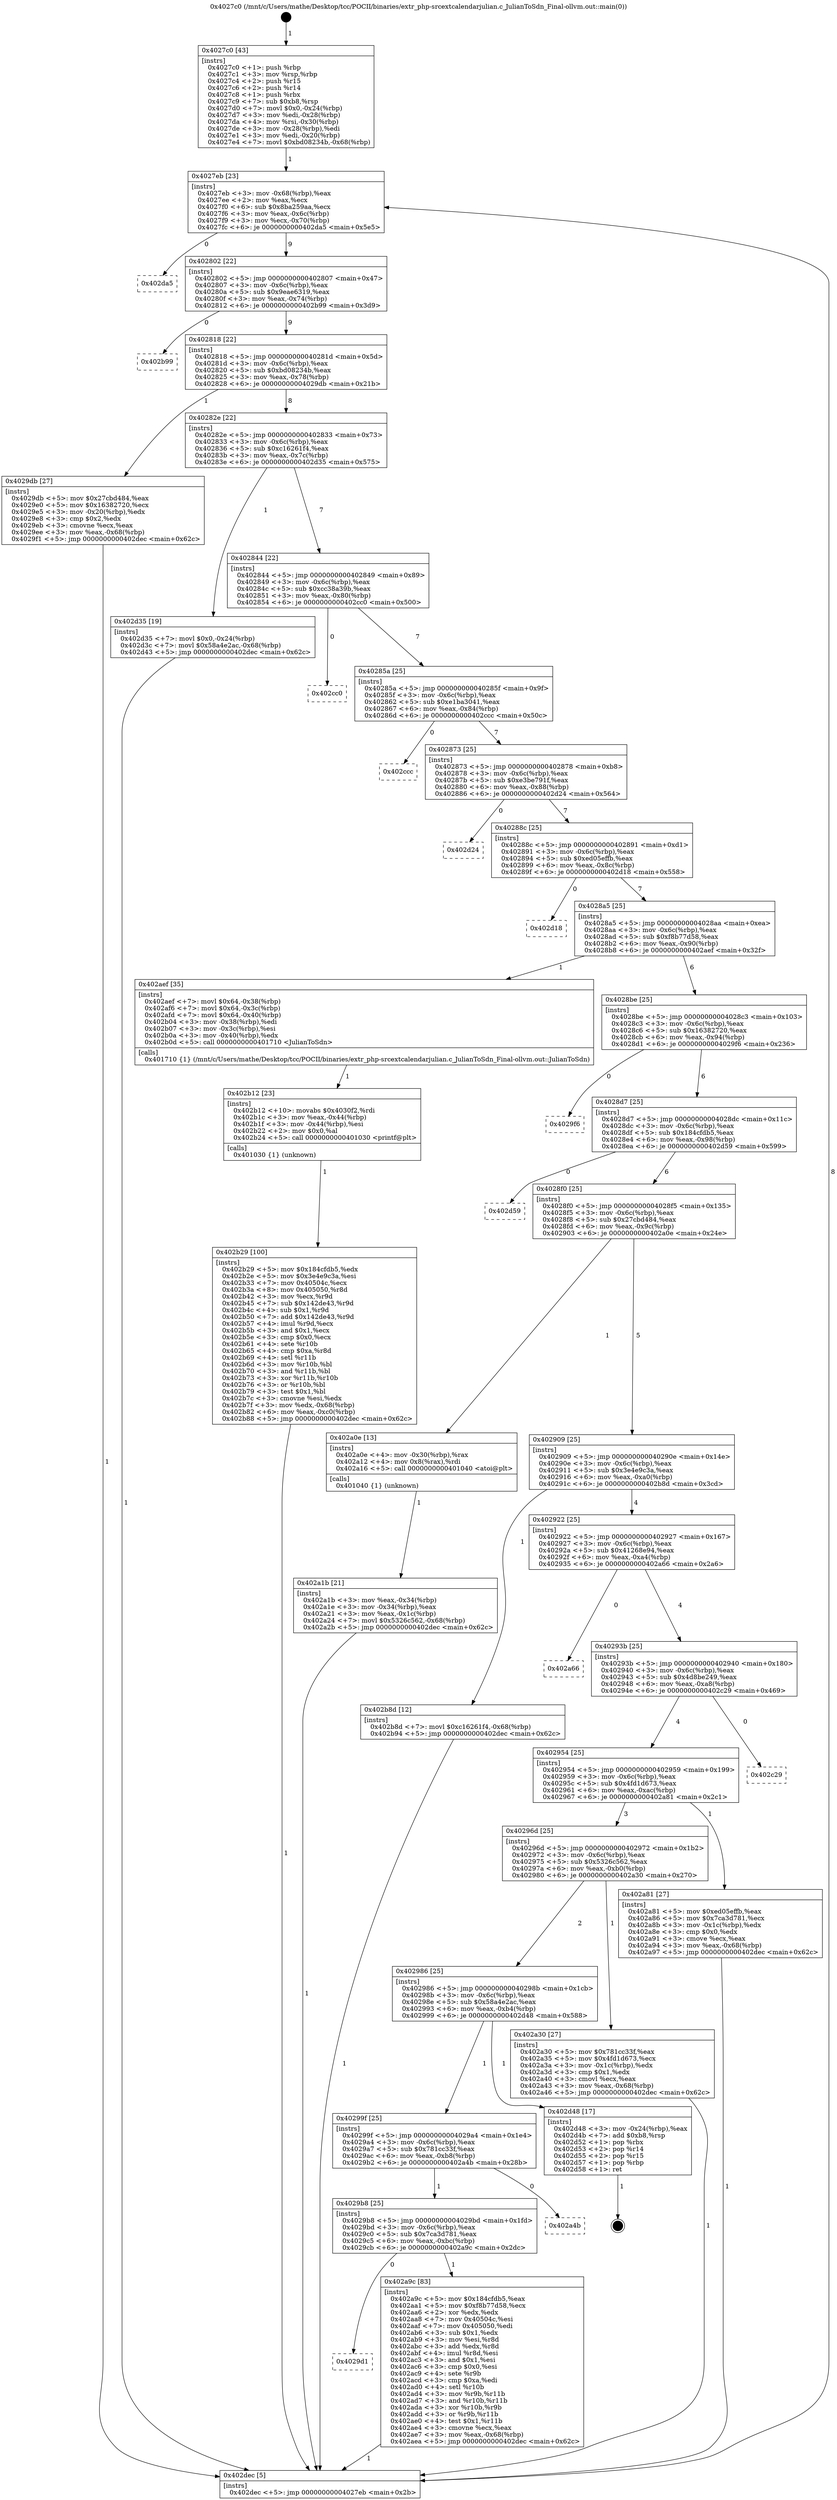 digraph "0x4027c0" {
  label = "0x4027c0 (/mnt/c/Users/mathe/Desktop/tcc/POCII/binaries/extr_php-srcextcalendarjulian.c_JulianToSdn_Final-ollvm.out::main(0))"
  labelloc = "t"
  node[shape=record]

  Entry [label="",width=0.3,height=0.3,shape=circle,fillcolor=black,style=filled]
  "0x4027eb" [label="{
     0x4027eb [23]\l
     | [instrs]\l
     &nbsp;&nbsp;0x4027eb \<+3\>: mov -0x68(%rbp),%eax\l
     &nbsp;&nbsp;0x4027ee \<+2\>: mov %eax,%ecx\l
     &nbsp;&nbsp;0x4027f0 \<+6\>: sub $0x8ba259aa,%ecx\l
     &nbsp;&nbsp;0x4027f6 \<+3\>: mov %eax,-0x6c(%rbp)\l
     &nbsp;&nbsp;0x4027f9 \<+3\>: mov %ecx,-0x70(%rbp)\l
     &nbsp;&nbsp;0x4027fc \<+6\>: je 0000000000402da5 \<main+0x5e5\>\l
  }"]
  "0x402da5" [label="{
     0x402da5\l
  }", style=dashed]
  "0x402802" [label="{
     0x402802 [22]\l
     | [instrs]\l
     &nbsp;&nbsp;0x402802 \<+5\>: jmp 0000000000402807 \<main+0x47\>\l
     &nbsp;&nbsp;0x402807 \<+3\>: mov -0x6c(%rbp),%eax\l
     &nbsp;&nbsp;0x40280a \<+5\>: sub $0x9eae6319,%eax\l
     &nbsp;&nbsp;0x40280f \<+3\>: mov %eax,-0x74(%rbp)\l
     &nbsp;&nbsp;0x402812 \<+6\>: je 0000000000402b99 \<main+0x3d9\>\l
  }"]
  Exit [label="",width=0.3,height=0.3,shape=circle,fillcolor=black,style=filled,peripheries=2]
  "0x402b99" [label="{
     0x402b99\l
  }", style=dashed]
  "0x402818" [label="{
     0x402818 [22]\l
     | [instrs]\l
     &nbsp;&nbsp;0x402818 \<+5\>: jmp 000000000040281d \<main+0x5d\>\l
     &nbsp;&nbsp;0x40281d \<+3\>: mov -0x6c(%rbp),%eax\l
     &nbsp;&nbsp;0x402820 \<+5\>: sub $0xbd08234b,%eax\l
     &nbsp;&nbsp;0x402825 \<+3\>: mov %eax,-0x78(%rbp)\l
     &nbsp;&nbsp;0x402828 \<+6\>: je 00000000004029db \<main+0x21b\>\l
  }"]
  "0x402b29" [label="{
     0x402b29 [100]\l
     | [instrs]\l
     &nbsp;&nbsp;0x402b29 \<+5\>: mov $0x184cfdb5,%edx\l
     &nbsp;&nbsp;0x402b2e \<+5\>: mov $0x3e4e9c3a,%esi\l
     &nbsp;&nbsp;0x402b33 \<+7\>: mov 0x40504c,%ecx\l
     &nbsp;&nbsp;0x402b3a \<+8\>: mov 0x405050,%r8d\l
     &nbsp;&nbsp;0x402b42 \<+3\>: mov %ecx,%r9d\l
     &nbsp;&nbsp;0x402b45 \<+7\>: sub $0x142de43,%r9d\l
     &nbsp;&nbsp;0x402b4c \<+4\>: sub $0x1,%r9d\l
     &nbsp;&nbsp;0x402b50 \<+7\>: add $0x142de43,%r9d\l
     &nbsp;&nbsp;0x402b57 \<+4\>: imul %r9d,%ecx\l
     &nbsp;&nbsp;0x402b5b \<+3\>: and $0x1,%ecx\l
     &nbsp;&nbsp;0x402b5e \<+3\>: cmp $0x0,%ecx\l
     &nbsp;&nbsp;0x402b61 \<+4\>: sete %r10b\l
     &nbsp;&nbsp;0x402b65 \<+4\>: cmp $0xa,%r8d\l
     &nbsp;&nbsp;0x402b69 \<+4\>: setl %r11b\l
     &nbsp;&nbsp;0x402b6d \<+3\>: mov %r10b,%bl\l
     &nbsp;&nbsp;0x402b70 \<+3\>: and %r11b,%bl\l
     &nbsp;&nbsp;0x402b73 \<+3\>: xor %r11b,%r10b\l
     &nbsp;&nbsp;0x402b76 \<+3\>: or %r10b,%bl\l
     &nbsp;&nbsp;0x402b79 \<+3\>: test $0x1,%bl\l
     &nbsp;&nbsp;0x402b7c \<+3\>: cmovne %esi,%edx\l
     &nbsp;&nbsp;0x402b7f \<+3\>: mov %edx,-0x68(%rbp)\l
     &nbsp;&nbsp;0x402b82 \<+6\>: mov %eax,-0xc0(%rbp)\l
     &nbsp;&nbsp;0x402b88 \<+5\>: jmp 0000000000402dec \<main+0x62c\>\l
  }"]
  "0x4029db" [label="{
     0x4029db [27]\l
     | [instrs]\l
     &nbsp;&nbsp;0x4029db \<+5\>: mov $0x27cbd484,%eax\l
     &nbsp;&nbsp;0x4029e0 \<+5\>: mov $0x16382720,%ecx\l
     &nbsp;&nbsp;0x4029e5 \<+3\>: mov -0x20(%rbp),%edx\l
     &nbsp;&nbsp;0x4029e8 \<+3\>: cmp $0x2,%edx\l
     &nbsp;&nbsp;0x4029eb \<+3\>: cmovne %ecx,%eax\l
     &nbsp;&nbsp;0x4029ee \<+3\>: mov %eax,-0x68(%rbp)\l
     &nbsp;&nbsp;0x4029f1 \<+5\>: jmp 0000000000402dec \<main+0x62c\>\l
  }"]
  "0x40282e" [label="{
     0x40282e [22]\l
     | [instrs]\l
     &nbsp;&nbsp;0x40282e \<+5\>: jmp 0000000000402833 \<main+0x73\>\l
     &nbsp;&nbsp;0x402833 \<+3\>: mov -0x6c(%rbp),%eax\l
     &nbsp;&nbsp;0x402836 \<+5\>: sub $0xc16261f4,%eax\l
     &nbsp;&nbsp;0x40283b \<+3\>: mov %eax,-0x7c(%rbp)\l
     &nbsp;&nbsp;0x40283e \<+6\>: je 0000000000402d35 \<main+0x575\>\l
  }"]
  "0x402dec" [label="{
     0x402dec [5]\l
     | [instrs]\l
     &nbsp;&nbsp;0x402dec \<+5\>: jmp 00000000004027eb \<main+0x2b\>\l
  }"]
  "0x4027c0" [label="{
     0x4027c0 [43]\l
     | [instrs]\l
     &nbsp;&nbsp;0x4027c0 \<+1\>: push %rbp\l
     &nbsp;&nbsp;0x4027c1 \<+3\>: mov %rsp,%rbp\l
     &nbsp;&nbsp;0x4027c4 \<+2\>: push %r15\l
     &nbsp;&nbsp;0x4027c6 \<+2\>: push %r14\l
     &nbsp;&nbsp;0x4027c8 \<+1\>: push %rbx\l
     &nbsp;&nbsp;0x4027c9 \<+7\>: sub $0xb8,%rsp\l
     &nbsp;&nbsp;0x4027d0 \<+7\>: movl $0x0,-0x24(%rbp)\l
     &nbsp;&nbsp;0x4027d7 \<+3\>: mov %edi,-0x28(%rbp)\l
     &nbsp;&nbsp;0x4027da \<+4\>: mov %rsi,-0x30(%rbp)\l
     &nbsp;&nbsp;0x4027de \<+3\>: mov -0x28(%rbp),%edi\l
     &nbsp;&nbsp;0x4027e1 \<+3\>: mov %edi,-0x20(%rbp)\l
     &nbsp;&nbsp;0x4027e4 \<+7\>: movl $0xbd08234b,-0x68(%rbp)\l
  }"]
  "0x402b12" [label="{
     0x402b12 [23]\l
     | [instrs]\l
     &nbsp;&nbsp;0x402b12 \<+10\>: movabs $0x4030f2,%rdi\l
     &nbsp;&nbsp;0x402b1c \<+3\>: mov %eax,-0x44(%rbp)\l
     &nbsp;&nbsp;0x402b1f \<+3\>: mov -0x44(%rbp),%esi\l
     &nbsp;&nbsp;0x402b22 \<+2\>: mov $0x0,%al\l
     &nbsp;&nbsp;0x402b24 \<+5\>: call 0000000000401030 \<printf@plt\>\l
     | [calls]\l
     &nbsp;&nbsp;0x401030 \{1\} (unknown)\l
  }"]
  "0x402d35" [label="{
     0x402d35 [19]\l
     | [instrs]\l
     &nbsp;&nbsp;0x402d35 \<+7\>: movl $0x0,-0x24(%rbp)\l
     &nbsp;&nbsp;0x402d3c \<+7\>: movl $0x58a4e2ac,-0x68(%rbp)\l
     &nbsp;&nbsp;0x402d43 \<+5\>: jmp 0000000000402dec \<main+0x62c\>\l
  }"]
  "0x402844" [label="{
     0x402844 [22]\l
     | [instrs]\l
     &nbsp;&nbsp;0x402844 \<+5\>: jmp 0000000000402849 \<main+0x89\>\l
     &nbsp;&nbsp;0x402849 \<+3\>: mov -0x6c(%rbp),%eax\l
     &nbsp;&nbsp;0x40284c \<+5\>: sub $0xcc38a39b,%eax\l
     &nbsp;&nbsp;0x402851 \<+3\>: mov %eax,-0x80(%rbp)\l
     &nbsp;&nbsp;0x402854 \<+6\>: je 0000000000402cc0 \<main+0x500\>\l
  }"]
  "0x4029d1" [label="{
     0x4029d1\l
  }", style=dashed]
  "0x402cc0" [label="{
     0x402cc0\l
  }", style=dashed]
  "0x40285a" [label="{
     0x40285a [25]\l
     | [instrs]\l
     &nbsp;&nbsp;0x40285a \<+5\>: jmp 000000000040285f \<main+0x9f\>\l
     &nbsp;&nbsp;0x40285f \<+3\>: mov -0x6c(%rbp),%eax\l
     &nbsp;&nbsp;0x402862 \<+5\>: sub $0xe1ba3041,%eax\l
     &nbsp;&nbsp;0x402867 \<+6\>: mov %eax,-0x84(%rbp)\l
     &nbsp;&nbsp;0x40286d \<+6\>: je 0000000000402ccc \<main+0x50c\>\l
  }"]
  "0x402a9c" [label="{
     0x402a9c [83]\l
     | [instrs]\l
     &nbsp;&nbsp;0x402a9c \<+5\>: mov $0x184cfdb5,%eax\l
     &nbsp;&nbsp;0x402aa1 \<+5\>: mov $0xf8b77d58,%ecx\l
     &nbsp;&nbsp;0x402aa6 \<+2\>: xor %edx,%edx\l
     &nbsp;&nbsp;0x402aa8 \<+7\>: mov 0x40504c,%esi\l
     &nbsp;&nbsp;0x402aaf \<+7\>: mov 0x405050,%edi\l
     &nbsp;&nbsp;0x402ab6 \<+3\>: sub $0x1,%edx\l
     &nbsp;&nbsp;0x402ab9 \<+3\>: mov %esi,%r8d\l
     &nbsp;&nbsp;0x402abc \<+3\>: add %edx,%r8d\l
     &nbsp;&nbsp;0x402abf \<+4\>: imul %r8d,%esi\l
     &nbsp;&nbsp;0x402ac3 \<+3\>: and $0x1,%esi\l
     &nbsp;&nbsp;0x402ac6 \<+3\>: cmp $0x0,%esi\l
     &nbsp;&nbsp;0x402ac9 \<+4\>: sete %r9b\l
     &nbsp;&nbsp;0x402acd \<+3\>: cmp $0xa,%edi\l
     &nbsp;&nbsp;0x402ad0 \<+4\>: setl %r10b\l
     &nbsp;&nbsp;0x402ad4 \<+3\>: mov %r9b,%r11b\l
     &nbsp;&nbsp;0x402ad7 \<+3\>: and %r10b,%r11b\l
     &nbsp;&nbsp;0x402ada \<+3\>: xor %r10b,%r9b\l
     &nbsp;&nbsp;0x402add \<+3\>: or %r9b,%r11b\l
     &nbsp;&nbsp;0x402ae0 \<+4\>: test $0x1,%r11b\l
     &nbsp;&nbsp;0x402ae4 \<+3\>: cmovne %ecx,%eax\l
     &nbsp;&nbsp;0x402ae7 \<+3\>: mov %eax,-0x68(%rbp)\l
     &nbsp;&nbsp;0x402aea \<+5\>: jmp 0000000000402dec \<main+0x62c\>\l
  }"]
  "0x402ccc" [label="{
     0x402ccc\l
  }", style=dashed]
  "0x402873" [label="{
     0x402873 [25]\l
     | [instrs]\l
     &nbsp;&nbsp;0x402873 \<+5\>: jmp 0000000000402878 \<main+0xb8\>\l
     &nbsp;&nbsp;0x402878 \<+3\>: mov -0x6c(%rbp),%eax\l
     &nbsp;&nbsp;0x40287b \<+5\>: sub $0xe3be791f,%eax\l
     &nbsp;&nbsp;0x402880 \<+6\>: mov %eax,-0x88(%rbp)\l
     &nbsp;&nbsp;0x402886 \<+6\>: je 0000000000402d24 \<main+0x564\>\l
  }"]
  "0x4029b8" [label="{
     0x4029b8 [25]\l
     | [instrs]\l
     &nbsp;&nbsp;0x4029b8 \<+5\>: jmp 00000000004029bd \<main+0x1fd\>\l
     &nbsp;&nbsp;0x4029bd \<+3\>: mov -0x6c(%rbp),%eax\l
     &nbsp;&nbsp;0x4029c0 \<+5\>: sub $0x7ca3d781,%eax\l
     &nbsp;&nbsp;0x4029c5 \<+6\>: mov %eax,-0xbc(%rbp)\l
     &nbsp;&nbsp;0x4029cb \<+6\>: je 0000000000402a9c \<main+0x2dc\>\l
  }"]
  "0x402d24" [label="{
     0x402d24\l
  }", style=dashed]
  "0x40288c" [label="{
     0x40288c [25]\l
     | [instrs]\l
     &nbsp;&nbsp;0x40288c \<+5\>: jmp 0000000000402891 \<main+0xd1\>\l
     &nbsp;&nbsp;0x402891 \<+3\>: mov -0x6c(%rbp),%eax\l
     &nbsp;&nbsp;0x402894 \<+5\>: sub $0xed05effb,%eax\l
     &nbsp;&nbsp;0x402899 \<+6\>: mov %eax,-0x8c(%rbp)\l
     &nbsp;&nbsp;0x40289f \<+6\>: je 0000000000402d18 \<main+0x558\>\l
  }"]
  "0x402a4b" [label="{
     0x402a4b\l
  }", style=dashed]
  "0x402d18" [label="{
     0x402d18\l
  }", style=dashed]
  "0x4028a5" [label="{
     0x4028a5 [25]\l
     | [instrs]\l
     &nbsp;&nbsp;0x4028a5 \<+5\>: jmp 00000000004028aa \<main+0xea\>\l
     &nbsp;&nbsp;0x4028aa \<+3\>: mov -0x6c(%rbp),%eax\l
     &nbsp;&nbsp;0x4028ad \<+5\>: sub $0xf8b77d58,%eax\l
     &nbsp;&nbsp;0x4028b2 \<+6\>: mov %eax,-0x90(%rbp)\l
     &nbsp;&nbsp;0x4028b8 \<+6\>: je 0000000000402aef \<main+0x32f\>\l
  }"]
  "0x40299f" [label="{
     0x40299f [25]\l
     | [instrs]\l
     &nbsp;&nbsp;0x40299f \<+5\>: jmp 00000000004029a4 \<main+0x1e4\>\l
     &nbsp;&nbsp;0x4029a4 \<+3\>: mov -0x6c(%rbp),%eax\l
     &nbsp;&nbsp;0x4029a7 \<+5\>: sub $0x781cc33f,%eax\l
     &nbsp;&nbsp;0x4029ac \<+6\>: mov %eax,-0xb8(%rbp)\l
     &nbsp;&nbsp;0x4029b2 \<+6\>: je 0000000000402a4b \<main+0x28b\>\l
  }"]
  "0x402aef" [label="{
     0x402aef [35]\l
     | [instrs]\l
     &nbsp;&nbsp;0x402aef \<+7\>: movl $0x64,-0x38(%rbp)\l
     &nbsp;&nbsp;0x402af6 \<+7\>: movl $0x64,-0x3c(%rbp)\l
     &nbsp;&nbsp;0x402afd \<+7\>: movl $0x64,-0x40(%rbp)\l
     &nbsp;&nbsp;0x402b04 \<+3\>: mov -0x38(%rbp),%edi\l
     &nbsp;&nbsp;0x402b07 \<+3\>: mov -0x3c(%rbp),%esi\l
     &nbsp;&nbsp;0x402b0a \<+3\>: mov -0x40(%rbp),%edx\l
     &nbsp;&nbsp;0x402b0d \<+5\>: call 0000000000401710 \<JulianToSdn\>\l
     | [calls]\l
     &nbsp;&nbsp;0x401710 \{1\} (/mnt/c/Users/mathe/Desktop/tcc/POCII/binaries/extr_php-srcextcalendarjulian.c_JulianToSdn_Final-ollvm.out::JulianToSdn)\l
  }"]
  "0x4028be" [label="{
     0x4028be [25]\l
     | [instrs]\l
     &nbsp;&nbsp;0x4028be \<+5\>: jmp 00000000004028c3 \<main+0x103\>\l
     &nbsp;&nbsp;0x4028c3 \<+3\>: mov -0x6c(%rbp),%eax\l
     &nbsp;&nbsp;0x4028c6 \<+5\>: sub $0x16382720,%eax\l
     &nbsp;&nbsp;0x4028cb \<+6\>: mov %eax,-0x94(%rbp)\l
     &nbsp;&nbsp;0x4028d1 \<+6\>: je 00000000004029f6 \<main+0x236\>\l
  }"]
  "0x402d48" [label="{
     0x402d48 [17]\l
     | [instrs]\l
     &nbsp;&nbsp;0x402d48 \<+3\>: mov -0x24(%rbp),%eax\l
     &nbsp;&nbsp;0x402d4b \<+7\>: add $0xb8,%rsp\l
     &nbsp;&nbsp;0x402d52 \<+1\>: pop %rbx\l
     &nbsp;&nbsp;0x402d53 \<+2\>: pop %r14\l
     &nbsp;&nbsp;0x402d55 \<+2\>: pop %r15\l
     &nbsp;&nbsp;0x402d57 \<+1\>: pop %rbp\l
     &nbsp;&nbsp;0x402d58 \<+1\>: ret\l
  }"]
  "0x4029f6" [label="{
     0x4029f6\l
  }", style=dashed]
  "0x4028d7" [label="{
     0x4028d7 [25]\l
     | [instrs]\l
     &nbsp;&nbsp;0x4028d7 \<+5\>: jmp 00000000004028dc \<main+0x11c\>\l
     &nbsp;&nbsp;0x4028dc \<+3\>: mov -0x6c(%rbp),%eax\l
     &nbsp;&nbsp;0x4028df \<+5\>: sub $0x184cfdb5,%eax\l
     &nbsp;&nbsp;0x4028e4 \<+6\>: mov %eax,-0x98(%rbp)\l
     &nbsp;&nbsp;0x4028ea \<+6\>: je 0000000000402d59 \<main+0x599\>\l
  }"]
  "0x402986" [label="{
     0x402986 [25]\l
     | [instrs]\l
     &nbsp;&nbsp;0x402986 \<+5\>: jmp 000000000040298b \<main+0x1cb\>\l
     &nbsp;&nbsp;0x40298b \<+3\>: mov -0x6c(%rbp),%eax\l
     &nbsp;&nbsp;0x40298e \<+5\>: sub $0x58a4e2ac,%eax\l
     &nbsp;&nbsp;0x402993 \<+6\>: mov %eax,-0xb4(%rbp)\l
     &nbsp;&nbsp;0x402999 \<+6\>: je 0000000000402d48 \<main+0x588\>\l
  }"]
  "0x402d59" [label="{
     0x402d59\l
  }", style=dashed]
  "0x4028f0" [label="{
     0x4028f0 [25]\l
     | [instrs]\l
     &nbsp;&nbsp;0x4028f0 \<+5\>: jmp 00000000004028f5 \<main+0x135\>\l
     &nbsp;&nbsp;0x4028f5 \<+3\>: mov -0x6c(%rbp),%eax\l
     &nbsp;&nbsp;0x4028f8 \<+5\>: sub $0x27cbd484,%eax\l
     &nbsp;&nbsp;0x4028fd \<+6\>: mov %eax,-0x9c(%rbp)\l
     &nbsp;&nbsp;0x402903 \<+6\>: je 0000000000402a0e \<main+0x24e\>\l
  }"]
  "0x402a30" [label="{
     0x402a30 [27]\l
     | [instrs]\l
     &nbsp;&nbsp;0x402a30 \<+5\>: mov $0x781cc33f,%eax\l
     &nbsp;&nbsp;0x402a35 \<+5\>: mov $0x4fd1d673,%ecx\l
     &nbsp;&nbsp;0x402a3a \<+3\>: mov -0x1c(%rbp),%edx\l
     &nbsp;&nbsp;0x402a3d \<+3\>: cmp $0x1,%edx\l
     &nbsp;&nbsp;0x402a40 \<+3\>: cmovl %ecx,%eax\l
     &nbsp;&nbsp;0x402a43 \<+3\>: mov %eax,-0x68(%rbp)\l
     &nbsp;&nbsp;0x402a46 \<+5\>: jmp 0000000000402dec \<main+0x62c\>\l
  }"]
  "0x402a0e" [label="{
     0x402a0e [13]\l
     | [instrs]\l
     &nbsp;&nbsp;0x402a0e \<+4\>: mov -0x30(%rbp),%rax\l
     &nbsp;&nbsp;0x402a12 \<+4\>: mov 0x8(%rax),%rdi\l
     &nbsp;&nbsp;0x402a16 \<+5\>: call 0000000000401040 \<atoi@plt\>\l
     | [calls]\l
     &nbsp;&nbsp;0x401040 \{1\} (unknown)\l
  }"]
  "0x402909" [label="{
     0x402909 [25]\l
     | [instrs]\l
     &nbsp;&nbsp;0x402909 \<+5\>: jmp 000000000040290e \<main+0x14e\>\l
     &nbsp;&nbsp;0x40290e \<+3\>: mov -0x6c(%rbp),%eax\l
     &nbsp;&nbsp;0x402911 \<+5\>: sub $0x3e4e9c3a,%eax\l
     &nbsp;&nbsp;0x402916 \<+6\>: mov %eax,-0xa0(%rbp)\l
     &nbsp;&nbsp;0x40291c \<+6\>: je 0000000000402b8d \<main+0x3cd\>\l
  }"]
  "0x402a1b" [label="{
     0x402a1b [21]\l
     | [instrs]\l
     &nbsp;&nbsp;0x402a1b \<+3\>: mov %eax,-0x34(%rbp)\l
     &nbsp;&nbsp;0x402a1e \<+3\>: mov -0x34(%rbp),%eax\l
     &nbsp;&nbsp;0x402a21 \<+3\>: mov %eax,-0x1c(%rbp)\l
     &nbsp;&nbsp;0x402a24 \<+7\>: movl $0x5326c562,-0x68(%rbp)\l
     &nbsp;&nbsp;0x402a2b \<+5\>: jmp 0000000000402dec \<main+0x62c\>\l
  }"]
  "0x40296d" [label="{
     0x40296d [25]\l
     | [instrs]\l
     &nbsp;&nbsp;0x40296d \<+5\>: jmp 0000000000402972 \<main+0x1b2\>\l
     &nbsp;&nbsp;0x402972 \<+3\>: mov -0x6c(%rbp),%eax\l
     &nbsp;&nbsp;0x402975 \<+5\>: sub $0x5326c562,%eax\l
     &nbsp;&nbsp;0x40297a \<+6\>: mov %eax,-0xb0(%rbp)\l
     &nbsp;&nbsp;0x402980 \<+6\>: je 0000000000402a30 \<main+0x270\>\l
  }"]
  "0x402b8d" [label="{
     0x402b8d [12]\l
     | [instrs]\l
     &nbsp;&nbsp;0x402b8d \<+7\>: movl $0xc16261f4,-0x68(%rbp)\l
     &nbsp;&nbsp;0x402b94 \<+5\>: jmp 0000000000402dec \<main+0x62c\>\l
  }"]
  "0x402922" [label="{
     0x402922 [25]\l
     | [instrs]\l
     &nbsp;&nbsp;0x402922 \<+5\>: jmp 0000000000402927 \<main+0x167\>\l
     &nbsp;&nbsp;0x402927 \<+3\>: mov -0x6c(%rbp),%eax\l
     &nbsp;&nbsp;0x40292a \<+5\>: sub $0x41268e94,%eax\l
     &nbsp;&nbsp;0x40292f \<+6\>: mov %eax,-0xa4(%rbp)\l
     &nbsp;&nbsp;0x402935 \<+6\>: je 0000000000402a66 \<main+0x2a6\>\l
  }"]
  "0x402a81" [label="{
     0x402a81 [27]\l
     | [instrs]\l
     &nbsp;&nbsp;0x402a81 \<+5\>: mov $0xed05effb,%eax\l
     &nbsp;&nbsp;0x402a86 \<+5\>: mov $0x7ca3d781,%ecx\l
     &nbsp;&nbsp;0x402a8b \<+3\>: mov -0x1c(%rbp),%edx\l
     &nbsp;&nbsp;0x402a8e \<+3\>: cmp $0x0,%edx\l
     &nbsp;&nbsp;0x402a91 \<+3\>: cmove %ecx,%eax\l
     &nbsp;&nbsp;0x402a94 \<+3\>: mov %eax,-0x68(%rbp)\l
     &nbsp;&nbsp;0x402a97 \<+5\>: jmp 0000000000402dec \<main+0x62c\>\l
  }"]
  "0x402a66" [label="{
     0x402a66\l
  }", style=dashed]
  "0x40293b" [label="{
     0x40293b [25]\l
     | [instrs]\l
     &nbsp;&nbsp;0x40293b \<+5\>: jmp 0000000000402940 \<main+0x180\>\l
     &nbsp;&nbsp;0x402940 \<+3\>: mov -0x6c(%rbp),%eax\l
     &nbsp;&nbsp;0x402943 \<+5\>: sub $0x4d8be249,%eax\l
     &nbsp;&nbsp;0x402948 \<+6\>: mov %eax,-0xa8(%rbp)\l
     &nbsp;&nbsp;0x40294e \<+6\>: je 0000000000402c29 \<main+0x469\>\l
  }"]
  "0x402954" [label="{
     0x402954 [25]\l
     | [instrs]\l
     &nbsp;&nbsp;0x402954 \<+5\>: jmp 0000000000402959 \<main+0x199\>\l
     &nbsp;&nbsp;0x402959 \<+3\>: mov -0x6c(%rbp),%eax\l
     &nbsp;&nbsp;0x40295c \<+5\>: sub $0x4fd1d673,%eax\l
     &nbsp;&nbsp;0x402961 \<+6\>: mov %eax,-0xac(%rbp)\l
     &nbsp;&nbsp;0x402967 \<+6\>: je 0000000000402a81 \<main+0x2c1\>\l
  }"]
  "0x402c29" [label="{
     0x402c29\l
  }", style=dashed]
  Entry -> "0x4027c0" [label=" 1"]
  "0x4027eb" -> "0x402da5" [label=" 0"]
  "0x4027eb" -> "0x402802" [label=" 9"]
  "0x402d48" -> Exit [label=" 1"]
  "0x402802" -> "0x402b99" [label=" 0"]
  "0x402802" -> "0x402818" [label=" 9"]
  "0x402d35" -> "0x402dec" [label=" 1"]
  "0x402818" -> "0x4029db" [label=" 1"]
  "0x402818" -> "0x40282e" [label=" 8"]
  "0x4029db" -> "0x402dec" [label=" 1"]
  "0x4027c0" -> "0x4027eb" [label=" 1"]
  "0x402dec" -> "0x4027eb" [label=" 8"]
  "0x402b8d" -> "0x402dec" [label=" 1"]
  "0x40282e" -> "0x402d35" [label=" 1"]
  "0x40282e" -> "0x402844" [label=" 7"]
  "0x402b29" -> "0x402dec" [label=" 1"]
  "0x402844" -> "0x402cc0" [label=" 0"]
  "0x402844" -> "0x40285a" [label=" 7"]
  "0x402b12" -> "0x402b29" [label=" 1"]
  "0x40285a" -> "0x402ccc" [label=" 0"]
  "0x40285a" -> "0x402873" [label=" 7"]
  "0x402aef" -> "0x402b12" [label=" 1"]
  "0x402873" -> "0x402d24" [label=" 0"]
  "0x402873" -> "0x40288c" [label=" 7"]
  "0x4029b8" -> "0x4029d1" [label=" 0"]
  "0x40288c" -> "0x402d18" [label=" 0"]
  "0x40288c" -> "0x4028a5" [label=" 7"]
  "0x4029b8" -> "0x402a9c" [label=" 1"]
  "0x4028a5" -> "0x402aef" [label=" 1"]
  "0x4028a5" -> "0x4028be" [label=" 6"]
  "0x40299f" -> "0x4029b8" [label=" 1"]
  "0x4028be" -> "0x4029f6" [label=" 0"]
  "0x4028be" -> "0x4028d7" [label=" 6"]
  "0x40299f" -> "0x402a4b" [label=" 0"]
  "0x4028d7" -> "0x402d59" [label=" 0"]
  "0x4028d7" -> "0x4028f0" [label=" 6"]
  "0x402986" -> "0x40299f" [label=" 1"]
  "0x4028f0" -> "0x402a0e" [label=" 1"]
  "0x4028f0" -> "0x402909" [label=" 5"]
  "0x402a0e" -> "0x402a1b" [label=" 1"]
  "0x402a1b" -> "0x402dec" [label=" 1"]
  "0x402986" -> "0x402d48" [label=" 1"]
  "0x402909" -> "0x402b8d" [label=" 1"]
  "0x402909" -> "0x402922" [label=" 4"]
  "0x402a81" -> "0x402dec" [label=" 1"]
  "0x402922" -> "0x402a66" [label=" 0"]
  "0x402922" -> "0x40293b" [label=" 4"]
  "0x402a30" -> "0x402dec" [label=" 1"]
  "0x40293b" -> "0x402c29" [label=" 0"]
  "0x40293b" -> "0x402954" [label=" 4"]
  "0x40296d" -> "0x402986" [label=" 2"]
  "0x402954" -> "0x402a81" [label=" 1"]
  "0x402954" -> "0x40296d" [label=" 3"]
  "0x402a9c" -> "0x402dec" [label=" 1"]
  "0x40296d" -> "0x402a30" [label=" 1"]
}
